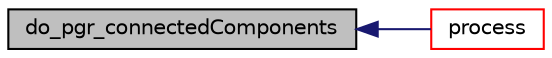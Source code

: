 digraph "do_pgr_connectedComponents"
{
  edge [fontname="Helvetica",fontsize="10",labelfontname="Helvetica",labelfontsize="10"];
  node [fontname="Helvetica",fontsize="10",shape=record];
  rankdir="LR";
  Node11 [label="do_pgr_connectedComponents",height=0.2,width=0.4,color="black", fillcolor="grey75", style="filled", fontcolor="black"];
  Node11 -> Node12 [dir="back",color="midnightblue",fontsize="10",style="solid",fontname="Helvetica"];
  Node12 [label="process",height=0.2,width=0.4,color="red", fillcolor="white", style="filled",URL="$connectedComponents_8c.html#aea8088be2729b7f76f6fa2affe628168"];
}
